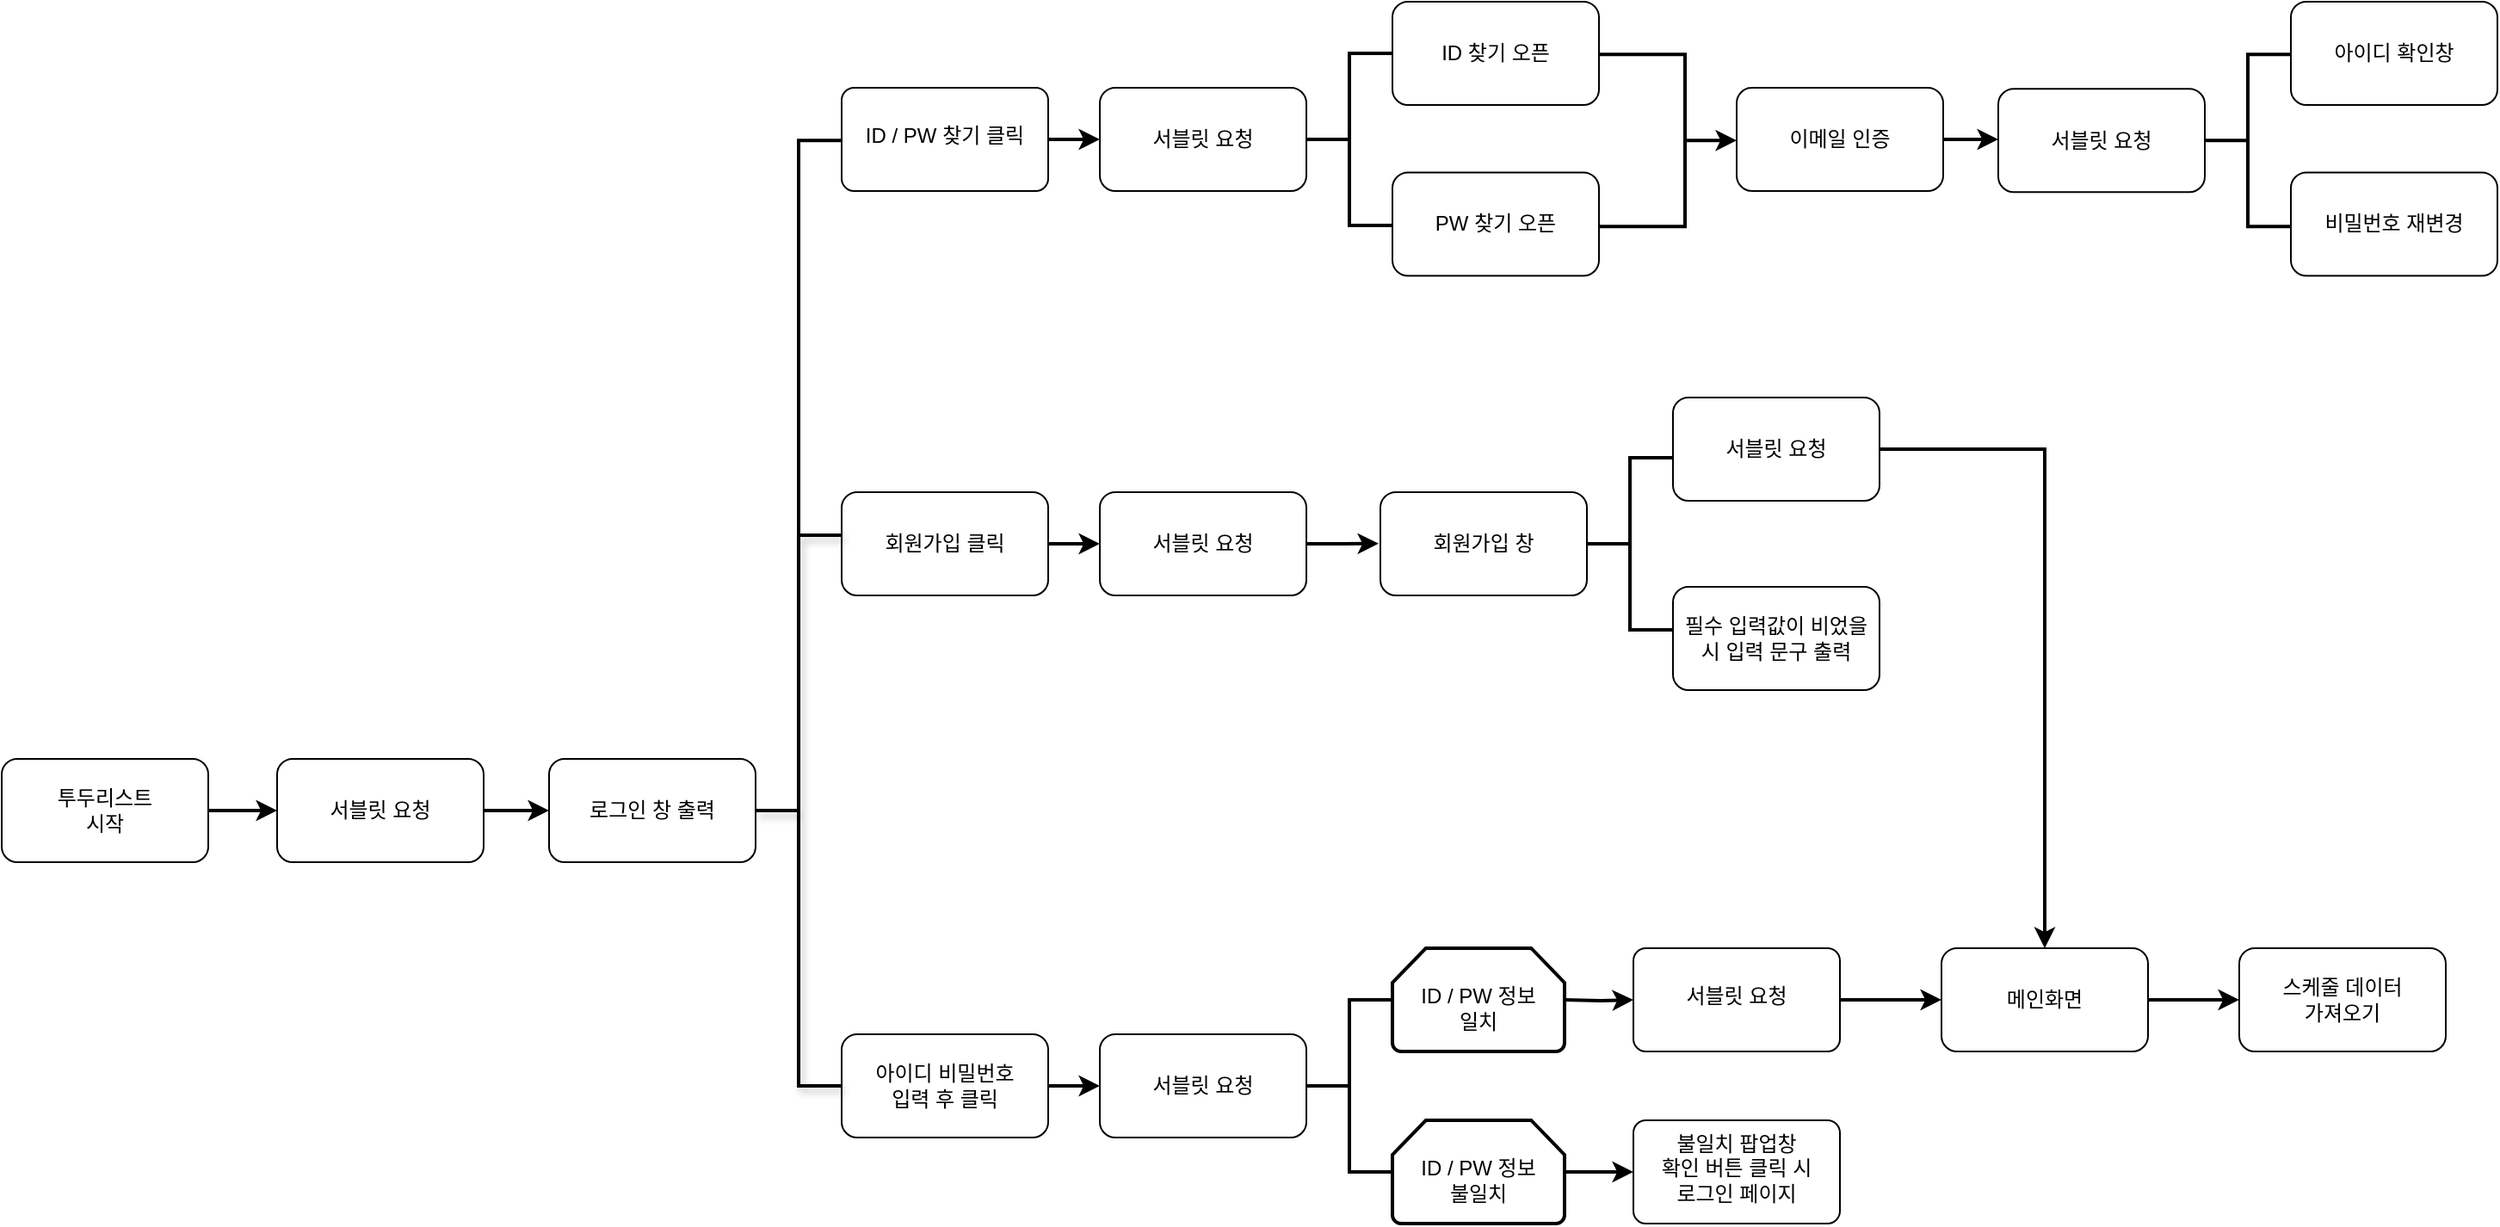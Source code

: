 <mxfile version="24.7.17">
  <diagram name="페이지-1" id="YBRmQFVH9i4L7YW0Mh_G">
    <mxGraphModel dx="2074" dy="1938" grid="1" gridSize="10" guides="1" tooltips="1" connect="1" arrows="1" fold="1" page="1" pageScale="1" pageWidth="827" pageHeight="1169" math="0" shadow="0">
      <root>
        <mxCell id="0" />
        <mxCell id="1" parent="0" />
        <mxCell id="2TFwc7a3pwKRf25QPgmq-69" style="edgeStyle=orthogonalEdgeStyle;rounded=0;orthogonalLoop=1;jettySize=auto;html=1;exitX=1;exitY=0.5;exitDx=0;exitDy=0;fontFamily=Helvetica;fontSize=12;fontColor=default;strokeWidth=2;" edge="1" parent="1" source="2TFwc7a3pwKRf25QPgmq-1" target="2TFwc7a3pwKRf25QPgmq-3">
          <mxGeometry relative="1" as="geometry" />
        </mxCell>
        <mxCell id="2TFwc7a3pwKRf25QPgmq-1" value="투두리스트&lt;br&gt;시작" style="rounded=1;whiteSpace=wrap;html=1;" vertex="1" parent="1">
          <mxGeometry x="-300" y="290" width="120" height="60" as="geometry" />
        </mxCell>
        <mxCell id="2TFwc7a3pwKRf25QPgmq-68" style="edgeStyle=orthogonalEdgeStyle;rounded=0;orthogonalLoop=1;jettySize=auto;html=1;exitX=1;exitY=0.5;exitDx=0;exitDy=0;fontFamily=Helvetica;fontSize=12;fontColor=default;strokeWidth=2;" edge="1" parent="1" source="2TFwc7a3pwKRf25QPgmq-3" target="2TFwc7a3pwKRf25QPgmq-4">
          <mxGeometry relative="1" as="geometry" />
        </mxCell>
        <mxCell id="2TFwc7a3pwKRf25QPgmq-3" value="서블릿 요청" style="rounded=1;whiteSpace=wrap;html=1;" vertex="1" parent="1">
          <mxGeometry x="-140" y="290" width="120" height="60" as="geometry" />
        </mxCell>
        <mxCell id="2TFwc7a3pwKRf25QPgmq-4" value="로그인 창 출력" style="rounded=1;whiteSpace=wrap;html=1;" vertex="1" parent="1">
          <mxGeometry x="18" y="290" width="120" height="60" as="geometry" />
        </mxCell>
        <mxCell id="2TFwc7a3pwKRf25QPgmq-8" value="회원가입 클릭" style="rounded=1;whiteSpace=wrap;html=1;" vertex="1" parent="1">
          <mxGeometry x="188" y="135" width="120" height="60" as="geometry" />
        </mxCell>
        <mxCell id="2TFwc7a3pwKRf25QPgmq-26" style="edgeStyle=orthogonalEdgeStyle;rounded=0;orthogonalLoop=1;jettySize=auto;html=1;exitX=1;exitY=0.5;exitDx=0;exitDy=0;entryX=0;entryY=0.5;entryDx=0;entryDy=0;strokeWidth=2;" edge="1" parent="1" source="2TFwc7a3pwKRf25QPgmq-9" target="2TFwc7a3pwKRf25QPgmq-17">
          <mxGeometry relative="1" as="geometry" />
        </mxCell>
        <mxCell id="2TFwc7a3pwKRf25QPgmq-9" value="아이디 비밀번호&lt;br&gt;입력 후 클릭" style="rounded=1;whiteSpace=wrap;html=1;" vertex="1" parent="1">
          <mxGeometry x="188" y="450" width="120" height="60" as="geometry" />
        </mxCell>
        <mxCell id="2TFwc7a3pwKRf25QPgmq-17" value="서블릿 요청" style="rounded=1;whiteSpace=wrap;html=1;" vertex="1" parent="1">
          <mxGeometry x="338" y="450" width="120" height="60" as="geometry" />
        </mxCell>
        <mxCell id="2TFwc7a3pwKRf25QPgmq-27" value="" style="strokeWidth=2;html=1;shape=mxgraph.flowchart.annotation_2;align=left;labelPosition=right;pointerEvents=1;" vertex="1" parent="1">
          <mxGeometry x="458" y="430" width="50" height="100" as="geometry" />
        </mxCell>
        <mxCell id="2TFwc7a3pwKRf25QPgmq-34" value="&lt;div&gt;&lt;br&gt;&lt;/div&gt;ID / PW 정보&lt;br&gt;일치" style="strokeWidth=2;html=1;shape=mxgraph.flowchart.loop_limit;whiteSpace=wrap;strokeColor=default;align=center;verticalAlign=top;arcSize=12;fontFamily=Helvetica;fontSize=12;fontColor=default;fillColor=default;" vertex="1" parent="1">
          <mxGeometry x="508" y="400" width="100" height="60" as="geometry" />
        </mxCell>
        <mxCell id="2TFwc7a3pwKRf25QPgmq-38" style="edgeStyle=orthogonalEdgeStyle;rounded=0;orthogonalLoop=1;jettySize=auto;html=1;exitX=1;exitY=0.5;exitDx=0;exitDy=0;exitPerimeter=0;fontFamily=Helvetica;fontSize=12;fontColor=default;strokeWidth=2;" edge="1" parent="1" source="2TFwc7a3pwKRf25QPgmq-35" target="2TFwc7a3pwKRf25QPgmq-37">
          <mxGeometry relative="1" as="geometry" />
        </mxCell>
        <mxCell id="2TFwc7a3pwKRf25QPgmq-35" value="&lt;div&gt;&lt;br&gt;&lt;/div&gt;ID / PW 정보&lt;br&gt;불일치" style="strokeWidth=2;html=1;shape=mxgraph.flowchart.loop_limit;whiteSpace=wrap;strokeColor=default;align=center;verticalAlign=top;arcSize=12;fontFamily=Helvetica;fontSize=12;fontColor=default;fillColor=default;" vertex="1" parent="1">
          <mxGeometry x="508" y="500" width="100" height="60" as="geometry" />
        </mxCell>
        <mxCell id="2TFwc7a3pwKRf25QPgmq-37" value="불일치 팝업창&lt;br&gt;확인 버튼 클릭 시&lt;br&gt;로그인 페이지" style="rounded=1;whiteSpace=wrap;html=1;strokeColor=default;align=center;verticalAlign=top;arcSize=12;fontFamily=Helvetica;fontSize=12;fontColor=default;fillColor=default;" vertex="1" parent="1">
          <mxGeometry x="648" y="500" width="120" height="60" as="geometry" />
        </mxCell>
        <mxCell id="2TFwc7a3pwKRf25QPgmq-39" style="edgeStyle=orthogonalEdgeStyle;rounded=0;orthogonalLoop=1;jettySize=auto;html=1;exitX=1;exitY=0.5;exitDx=0;exitDy=0;exitPerimeter=0;fontFamily=Helvetica;fontSize=12;fontColor=default;strokeWidth=2;" edge="1" target="2TFwc7a3pwKRf25QPgmq-40" parent="1">
          <mxGeometry relative="1" as="geometry">
            <mxPoint x="608" y="430" as="sourcePoint" />
          </mxGeometry>
        </mxCell>
        <mxCell id="2TFwc7a3pwKRf25QPgmq-78" style="edgeStyle=orthogonalEdgeStyle;rounded=0;orthogonalLoop=1;jettySize=auto;html=1;exitX=1;exitY=0.5;exitDx=0;exitDy=0;entryX=0;entryY=0.5;entryDx=0;entryDy=0;fontFamily=Helvetica;fontSize=12;fontColor=default;strokeWidth=2;" edge="1" parent="1" source="2TFwc7a3pwKRf25QPgmq-40" target="2TFwc7a3pwKRf25QPgmq-75">
          <mxGeometry relative="1" as="geometry" />
        </mxCell>
        <mxCell id="2TFwc7a3pwKRf25QPgmq-40" value="&lt;br&gt;서블릿 요청" style="rounded=1;whiteSpace=wrap;html=1;strokeColor=default;align=center;verticalAlign=top;arcSize=12;fontFamily=Helvetica;fontSize=12;fontColor=default;fillColor=default;" vertex="1" parent="1">
          <mxGeometry x="648" y="400" width="120" height="60" as="geometry" />
        </mxCell>
        <mxCell id="2TFwc7a3pwKRf25QPgmq-59" value="" style="group" vertex="1" connectable="0" parent="1">
          <mxGeometry x="138" y="50" width="50" height="430" as="geometry" />
        </mxCell>
        <mxCell id="2TFwc7a3pwKRf25QPgmq-22" value="" style="strokeWidth=2;html=1;shape=mxgraph.flowchart.annotation_2;align=left;labelPosition=right;pointerEvents=1;points=[[0,0.5,0,0,0],[0.5,0,0,0,0],[0.5,1,0,0,0],[1,0,0,0,0],[1,0.5,0,0,0],[1,1,0,0,0]];shadow=1;" vertex="1" parent="2TFwc7a3pwKRf25QPgmq-59">
          <mxGeometry y="110" width="50" height="320" as="geometry" />
        </mxCell>
        <mxCell id="2TFwc7a3pwKRf25QPgmq-58" value="" style="group" vertex="1" connectable="0" parent="2TFwc7a3pwKRf25QPgmq-59">
          <mxGeometry x="20" width="30" height="117.255" as="geometry" />
        </mxCell>
        <mxCell id="2TFwc7a3pwKRf25QPgmq-60" value="" style="group" vertex="1" connectable="0" parent="2TFwc7a3pwKRf25QPgmq-58">
          <mxGeometry width="30" height="117.255" as="geometry" />
        </mxCell>
        <mxCell id="2TFwc7a3pwKRf25QPgmq-56" value="" style="line;strokeWidth=2;direction=south;html=1;strokeColor=default;align=center;verticalAlign=top;arcSize=12;fontFamily=Helvetica;fontSize=12;fontColor=default;fillColor=default;" vertex="1" parent="2TFwc7a3pwKRf25QPgmq-60">
          <mxGeometry y="-120" width="10" height="230" as="geometry" />
        </mxCell>
        <mxCell id="2TFwc7a3pwKRf25QPgmq-62" value="&lt;div&gt;&lt;br&gt;&lt;/div&gt;ID / PW 찾기 클릭" style="rounded=1;whiteSpace=wrap;html=1;strokeColor=default;align=center;verticalAlign=top;arcSize=12;fontFamily=Helvetica;fontSize=12;fontColor=default;fillColor=default;" vertex="1" parent="1">
          <mxGeometry x="188" y="-100" width="120" height="60" as="geometry" />
        </mxCell>
        <mxCell id="2TFwc7a3pwKRf25QPgmq-70" style="edgeStyle=orthogonalEdgeStyle;rounded=0;orthogonalLoop=1;jettySize=auto;html=1;exitX=1;exitY=0.5;exitDx=0;exitDy=0;fontFamily=Helvetica;fontSize=12;fontColor=default;strokeWidth=2;" edge="1" parent="1" source="2TFwc7a3pwKRf25QPgmq-64">
          <mxGeometry relative="1" as="geometry">
            <mxPoint x="500" y="164.833" as="targetPoint" />
          </mxGeometry>
        </mxCell>
        <mxCell id="2TFwc7a3pwKRf25QPgmq-64" value="서블릿 요청" style="rounded=1;whiteSpace=wrap;html=1;" vertex="1" parent="1">
          <mxGeometry x="338" y="135" width="120" height="60" as="geometry" />
        </mxCell>
        <mxCell id="2TFwc7a3pwKRf25QPgmq-65" style="edgeStyle=orthogonalEdgeStyle;rounded=0;orthogonalLoop=1;jettySize=auto;html=1;exitX=1;exitY=0.5;exitDx=0;exitDy=0;entryX=0;entryY=0.5;entryDx=0;entryDy=0;strokeWidth=2;" edge="1" target="2TFwc7a3pwKRf25QPgmq-64" parent="1">
          <mxGeometry relative="1" as="geometry">
            <mxPoint x="308" y="165" as="sourcePoint" />
          </mxGeometry>
        </mxCell>
        <mxCell id="2TFwc7a3pwKRf25QPgmq-66" value="서블릿 요청" style="rounded=1;whiteSpace=wrap;html=1;" vertex="1" parent="1">
          <mxGeometry x="338" y="-100" width="120" height="60" as="geometry" />
        </mxCell>
        <mxCell id="2TFwc7a3pwKRf25QPgmq-67" style="edgeStyle=orthogonalEdgeStyle;rounded=0;orthogonalLoop=1;jettySize=auto;html=1;exitX=1;exitY=0.5;exitDx=0;exitDy=0;entryX=0;entryY=0.5;entryDx=0;entryDy=0;strokeWidth=2;" edge="1" target="2TFwc7a3pwKRf25QPgmq-66" parent="1">
          <mxGeometry relative="1" as="geometry">
            <mxPoint x="308" y="-70" as="sourcePoint" />
          </mxGeometry>
        </mxCell>
        <mxCell id="2TFwc7a3pwKRf25QPgmq-57" value="" style="line;strokeWidth=2;html=1;strokeColor=default;align=center;verticalAlign=top;arcSize=12;fontFamily=Helvetica;fontSize=12;fontColor=default;fillColor=default;" vertex="1" parent="1">
          <mxGeometry x="162" y="-145" width="26" height="151.27" as="geometry" />
        </mxCell>
        <mxCell id="2TFwc7a3pwKRf25QPgmq-71" value="회원가입 창" style="rounded=1;whiteSpace=wrap;html=1;" vertex="1" parent="1">
          <mxGeometry x="501" y="135" width="120" height="60" as="geometry" />
        </mxCell>
        <mxCell id="2TFwc7a3pwKRf25QPgmq-72" value="" style="strokeWidth=2;html=1;shape=mxgraph.flowchart.annotation_2;align=left;labelPosition=right;pointerEvents=1;" vertex="1" parent="1">
          <mxGeometry x="621" y="115" width="50" height="100" as="geometry" />
        </mxCell>
        <mxCell id="2TFwc7a3pwKRf25QPgmq-77" style="edgeStyle=orthogonalEdgeStyle;rounded=0;orthogonalLoop=1;jettySize=auto;html=1;exitX=1;exitY=0.5;exitDx=0;exitDy=0;entryX=0.5;entryY=0;entryDx=0;entryDy=0;fontFamily=Helvetica;fontSize=12;fontColor=default;strokeWidth=2;" edge="1" parent="1" source="2TFwc7a3pwKRf25QPgmq-73" target="2TFwc7a3pwKRf25QPgmq-75">
          <mxGeometry relative="1" as="geometry" />
        </mxCell>
        <mxCell id="2TFwc7a3pwKRf25QPgmq-73" value="서블릿 요청" style="rounded=1;whiteSpace=wrap;html=1;" vertex="1" parent="1">
          <mxGeometry x="671" y="80" width="120" height="60" as="geometry" />
        </mxCell>
        <mxCell id="2TFwc7a3pwKRf25QPgmq-74" value="필수 입력값이 비었을 시 입력 문구 출력" style="rounded=1;whiteSpace=wrap;html=1;" vertex="1" parent="1">
          <mxGeometry x="671" y="190" width="120" height="60" as="geometry" />
        </mxCell>
        <mxCell id="2TFwc7a3pwKRf25QPgmq-98" style="edgeStyle=orthogonalEdgeStyle;rounded=0;orthogonalLoop=1;jettySize=auto;html=1;exitX=1;exitY=0.5;exitDx=0;exitDy=0;fontFamily=Helvetica;fontSize=12;fontColor=default;strokeWidth=2;" edge="1" parent="1" source="2TFwc7a3pwKRf25QPgmq-75" target="2TFwc7a3pwKRf25QPgmq-97">
          <mxGeometry relative="1" as="geometry" />
        </mxCell>
        <mxCell id="2TFwc7a3pwKRf25QPgmq-75" value="메인화면" style="rounded=1;whiteSpace=wrap;html=1;" vertex="1" parent="1">
          <mxGeometry x="827" y="400" width="120" height="60" as="geometry" />
        </mxCell>
        <mxCell id="2TFwc7a3pwKRf25QPgmq-82" value="" style="strokeWidth=2;html=1;shape=mxgraph.flowchart.annotation_2;align=left;labelPosition=right;pointerEvents=1;strokeColor=default;verticalAlign=top;arcSize=12;fontFamily=Helvetica;fontSize=12;fontColor=default;fillColor=default;" vertex="1" parent="1">
          <mxGeometry x="458" y="-120" width="50" height="100" as="geometry" />
        </mxCell>
        <mxCell id="2TFwc7a3pwKRf25QPgmq-83" value="ID 찾기 오픈" style="rounded=1;whiteSpace=wrap;html=1;" vertex="1" parent="1">
          <mxGeometry x="508" y="-150" width="120" height="60" as="geometry" />
        </mxCell>
        <mxCell id="2TFwc7a3pwKRf25QPgmq-84" value="PW 찾기 오픈" style="rounded=1;whiteSpace=wrap;html=1;" vertex="1" parent="1">
          <mxGeometry x="508" y="-50.73" width="120" height="60" as="geometry" />
        </mxCell>
        <mxCell id="2TFwc7a3pwKRf25QPgmq-85" value="" style="strokeWidth=2;html=1;shape=mxgraph.flowchart.annotation_2;align=left;labelPosition=right;pointerEvents=1;strokeColor=default;verticalAlign=top;arcSize=12;fontFamily=Helvetica;fontSize=12;fontColor=default;fillColor=default;" vertex="1" parent="1">
          <mxGeometry x="980" y="-119.37" width="50" height="100" as="geometry" />
        </mxCell>
        <mxCell id="2TFwc7a3pwKRf25QPgmq-92" style="edgeStyle=orthogonalEdgeStyle;rounded=0;orthogonalLoop=1;jettySize=auto;html=1;exitX=0;exitY=0.5;exitDx=0;exitDy=0;exitPerimeter=0;entryX=0;entryY=0.5;entryDx=0;entryDy=0;fontFamily=Helvetica;fontSize=12;fontColor=default;strokeWidth=2;" edge="1" parent="1" source="2TFwc7a3pwKRf25QPgmq-86" target="2TFwc7a3pwKRf25QPgmq-90">
          <mxGeometry relative="1" as="geometry" />
        </mxCell>
        <mxCell id="2TFwc7a3pwKRf25QPgmq-86" value="" style="strokeWidth=2;html=1;shape=mxgraph.flowchart.annotation_1;align=left;pointerEvents=1;strokeColor=default;verticalAlign=top;arcSize=12;fontFamily=Helvetica;fontSize=12;fontColor=default;fillColor=default;rotation=-180;" vertex="1" parent="1">
          <mxGeometry x="628" y="-119.37" width="50" height="100" as="geometry" />
        </mxCell>
        <mxCell id="2TFwc7a3pwKRf25QPgmq-91" style="edgeStyle=orthogonalEdgeStyle;rounded=0;orthogonalLoop=1;jettySize=auto;html=1;exitX=1;exitY=0.5;exitDx=0;exitDy=0;fontFamily=Helvetica;fontSize=12;fontColor=default;strokeWidth=2;" edge="1" parent="1" source="2TFwc7a3pwKRf25QPgmq-90">
          <mxGeometry relative="1" as="geometry">
            <mxPoint x="860" y="-70.034" as="targetPoint" />
          </mxGeometry>
        </mxCell>
        <mxCell id="2TFwc7a3pwKRf25QPgmq-90" value="이메일 인증" style="rounded=1;whiteSpace=wrap;html=1;" vertex="1" parent="1">
          <mxGeometry x="708" y="-100" width="120" height="60" as="geometry" />
        </mxCell>
        <mxCell id="2TFwc7a3pwKRf25QPgmq-93" value="서블릿 요청" style="rounded=1;whiteSpace=wrap;html=1;" vertex="1" parent="1">
          <mxGeometry x="860" y="-99.37" width="120" height="60" as="geometry" />
        </mxCell>
        <mxCell id="2TFwc7a3pwKRf25QPgmq-94" value="아이디 확인창" style="rounded=1;whiteSpace=wrap;html=1;" vertex="1" parent="1">
          <mxGeometry x="1030" y="-150" width="120" height="60" as="geometry" />
        </mxCell>
        <mxCell id="2TFwc7a3pwKRf25QPgmq-95" value="비밀번호 재변경" style="rounded=1;whiteSpace=wrap;html=1;" vertex="1" parent="1">
          <mxGeometry x="1030" y="-50.73" width="120" height="60" as="geometry" />
        </mxCell>
        <mxCell id="2TFwc7a3pwKRf25QPgmq-97" value="스케줄 데이터&lt;br&gt;가져오기" style="rounded=1;whiteSpace=wrap;html=1;" vertex="1" parent="1">
          <mxGeometry x="1000" y="400" width="120" height="60" as="geometry" />
        </mxCell>
      </root>
    </mxGraphModel>
  </diagram>
</mxfile>
